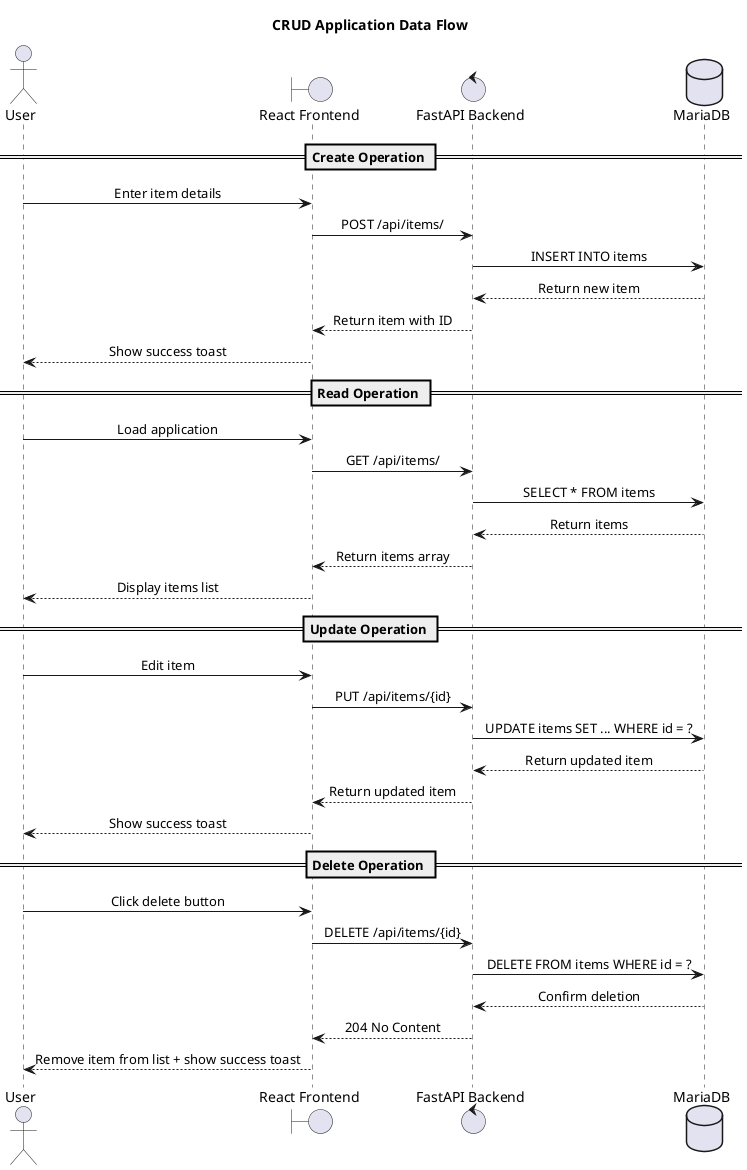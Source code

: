 @startuml CRUD Data Flow

skinparam backgroundColor white
skinparam defaultTextAlignment center

title CRUD Application Data Flow

actor "User" as user
boundary "React Frontend" as frontend
control "FastAPI Backend" as backend
database "MariaDB" as db

== Create Operation ==
user -> frontend : Enter item details
frontend -> backend : POST /api/items/
backend -> db : INSERT INTO items
db --> backend : Return new item
backend --> frontend : Return item with ID
frontend --> user : Show success toast

== Read Operation ==
user -> frontend : Load application
frontend -> backend : GET /api/items/
backend -> db : SELECT * FROM items
db --> backend : Return items
backend --> frontend : Return items array
frontend --> user : Display items list

== Update Operation ==
user -> frontend : Edit item
frontend -> backend : PUT /api/items/{id}
backend -> db : UPDATE items SET ... WHERE id = ?
db --> backend : Return updated item
backend --> frontend : Return updated item
frontend --> user : Show success toast

== Delete Operation ==
user -> frontend : Click delete button
frontend -> backend : DELETE /api/items/{id}
backend -> db : DELETE FROM items WHERE id = ?
db --> backend : Confirm deletion
backend --> frontend : 204 No Content
frontend --> user : Remove item from list + show success toast

@enduml
